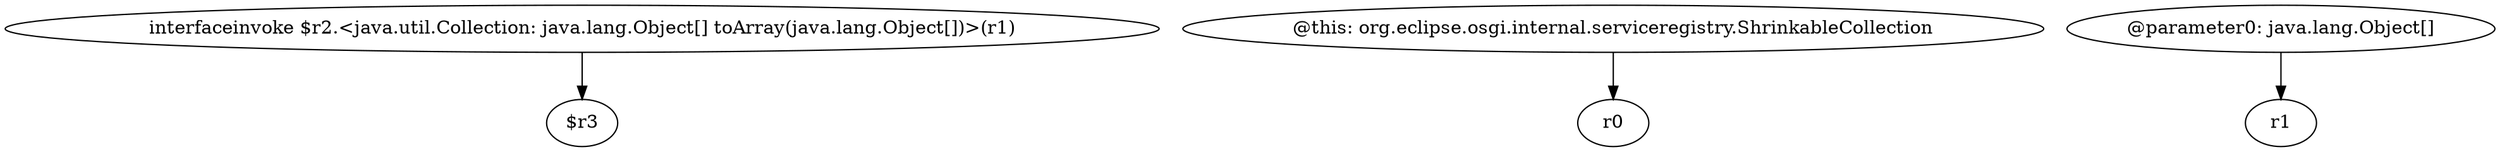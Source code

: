 digraph g {
0[label="interfaceinvoke $r2.<java.util.Collection: java.lang.Object[] toArray(java.lang.Object[])>(r1)"]
1[label="$r3"]
0->1[label=""]
2[label="@this: org.eclipse.osgi.internal.serviceregistry.ShrinkableCollection"]
3[label="r0"]
2->3[label=""]
4[label="@parameter0: java.lang.Object[]"]
5[label="r1"]
4->5[label=""]
}